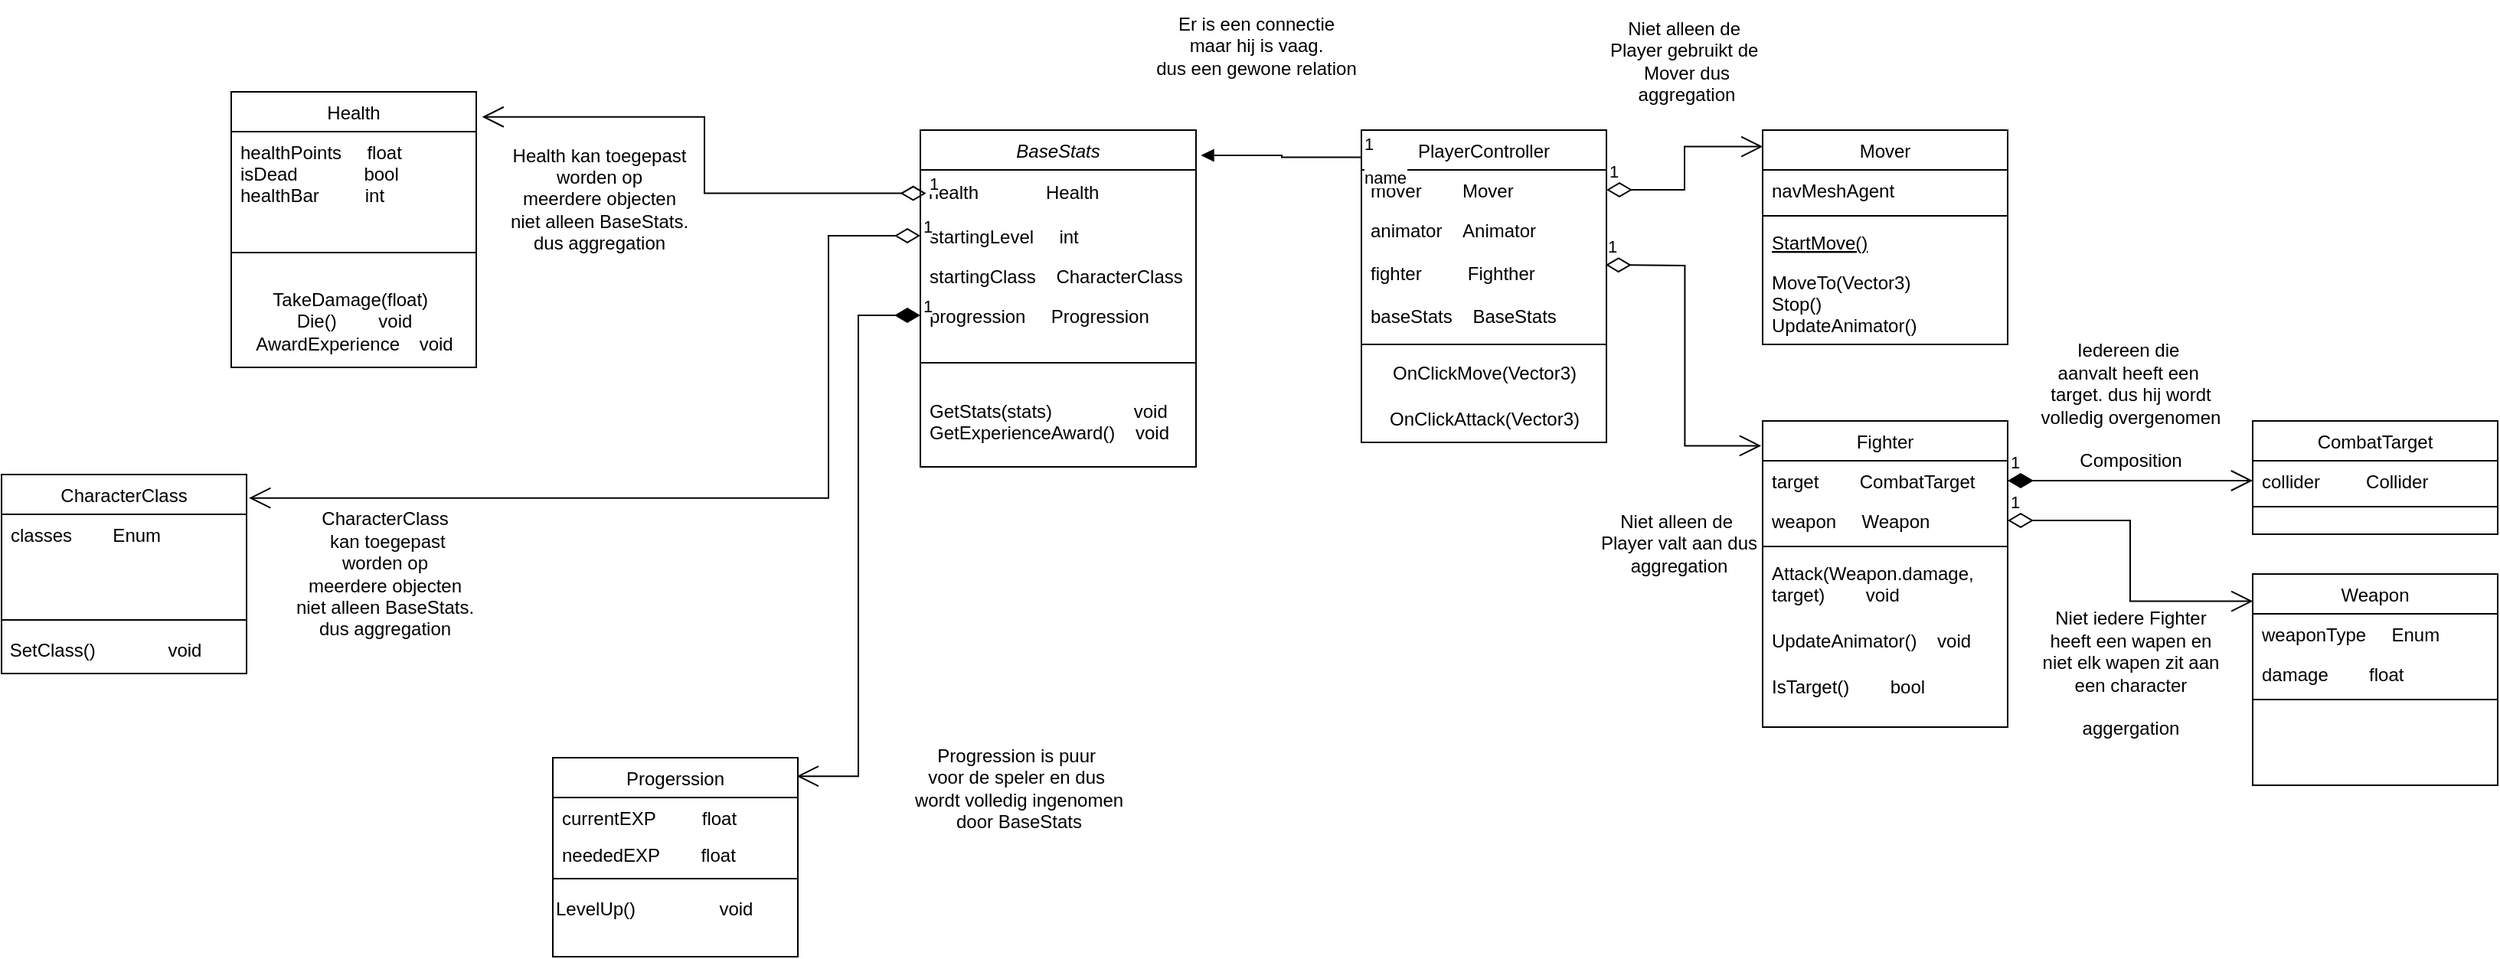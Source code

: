 <mxfile version="24.9.2">
  <diagram id="C5RBs43oDa-KdzZeNtuy" name="Page-1">
    <mxGraphModel dx="2327" dy="807" grid="1" gridSize="10" guides="1" tooltips="1" connect="1" arrows="1" fold="1" page="1" pageScale="1" pageWidth="827" pageHeight="1169" math="0" shadow="0">
      <root>
        <mxCell id="WIyWlLk6GJQsqaUBKTNV-0" />
        <mxCell id="WIyWlLk6GJQsqaUBKTNV-1" parent="WIyWlLk6GJQsqaUBKTNV-0" />
        <mxCell id="zkfFHV4jXpPFQw0GAbJ--0" value="BaseStats" style="swimlane;fontStyle=2;align=center;verticalAlign=top;childLayout=stackLayout;horizontal=1;startSize=26;horizontalStack=0;resizeParent=1;resizeLast=0;collapsible=1;marginBottom=0;rounded=0;shadow=0;strokeWidth=1;" parent="WIyWlLk6GJQsqaUBKTNV-1" vertex="1">
          <mxGeometry x="220" y="120" width="180" height="220" as="geometry">
            <mxRectangle x="230" y="140" width="160" height="26" as="alternateBounds" />
          </mxGeometry>
        </mxCell>
        <mxCell id="NZE82BGedEOFwQ0yPbRE-1" value="&amp;nbsp;health&lt;span style=&quot;white-space: pre;&quot;&gt;&#x9;&lt;span style=&quot;white-space: pre;&quot;&gt;&#x9;&lt;/span&gt;Health&lt;/span&gt;" style="text;html=1;align=left;verticalAlign=middle;resizable=0;points=[];autosize=1;strokeColor=none;fillColor=none;" parent="zkfFHV4jXpPFQw0GAbJ--0" vertex="1">
          <mxGeometry y="26" width="180" height="30" as="geometry" />
        </mxCell>
        <mxCell id="zkfFHV4jXpPFQw0GAbJ--1" value="startingLevel     int" style="text;align=left;verticalAlign=top;spacingLeft=4;spacingRight=4;overflow=hidden;rotatable=0;points=[[0,0.5],[1,0.5]];portConstraint=eastwest;" parent="zkfFHV4jXpPFQw0GAbJ--0" vertex="1">
          <mxGeometry y="56" width="180" height="26" as="geometry" />
        </mxCell>
        <mxCell id="zkfFHV4jXpPFQw0GAbJ--2" value="startingClass    CharacterClass" style="text;align=left;verticalAlign=top;spacingLeft=4;spacingRight=4;overflow=hidden;rotatable=0;points=[[0,0.5],[1,0.5]];portConstraint=eastwest;rounded=0;shadow=0;html=0;" parent="zkfFHV4jXpPFQw0GAbJ--0" vertex="1">
          <mxGeometry y="82" width="180" height="26" as="geometry" />
        </mxCell>
        <mxCell id="zkfFHV4jXpPFQw0GAbJ--3" value="progression     Progression" style="text;align=left;verticalAlign=top;spacingLeft=4;spacingRight=4;overflow=hidden;rotatable=0;points=[[0,0.5],[1,0.5]];portConstraint=eastwest;rounded=0;shadow=0;html=0;" parent="zkfFHV4jXpPFQw0GAbJ--0" vertex="1">
          <mxGeometry y="108" width="180" height="26" as="geometry" />
        </mxCell>
        <mxCell id="zkfFHV4jXpPFQw0GAbJ--4" value="" style="line;html=1;strokeWidth=1;align=left;verticalAlign=middle;spacingTop=-1;spacingLeft=3;spacingRight=3;rotatable=0;labelPosition=right;points=[];portConstraint=eastwest;" parent="zkfFHV4jXpPFQw0GAbJ--0" vertex="1">
          <mxGeometry y="134" width="180" height="36" as="geometry" />
        </mxCell>
        <mxCell id="zkfFHV4jXpPFQw0GAbJ--5" value="GetStats(stats)                void&#xa;GetExperienceAward()    void" style="text;align=left;verticalAlign=top;spacingLeft=4;spacingRight=4;overflow=hidden;rotatable=0;points=[[0,0.5],[1,0.5]];portConstraint=eastwest;" parent="zkfFHV4jXpPFQw0GAbJ--0" vertex="1">
          <mxGeometry y="170" width="180" height="48" as="geometry" />
        </mxCell>
        <mxCell id="zkfFHV4jXpPFQw0GAbJ--6" value="Mover" style="swimlane;fontStyle=0;align=center;verticalAlign=top;childLayout=stackLayout;horizontal=1;startSize=26;horizontalStack=0;resizeParent=1;resizeLast=0;collapsible=1;marginBottom=0;rounded=0;shadow=0;strokeWidth=1;" parent="WIyWlLk6GJQsqaUBKTNV-1" vertex="1">
          <mxGeometry x="770" y="120" width="160" height="140" as="geometry">
            <mxRectangle x="130" y="380" width="160" height="26" as="alternateBounds" />
          </mxGeometry>
        </mxCell>
        <mxCell id="zkfFHV4jXpPFQw0GAbJ--7" value="navMeshAgent" style="text;align=left;verticalAlign=top;spacingLeft=4;spacingRight=4;overflow=hidden;rotatable=0;points=[[0,0.5],[1,0.5]];portConstraint=eastwest;" parent="zkfFHV4jXpPFQw0GAbJ--6" vertex="1">
          <mxGeometry y="26" width="160" height="26" as="geometry" />
        </mxCell>
        <mxCell id="zkfFHV4jXpPFQw0GAbJ--9" value="" style="line;html=1;strokeWidth=1;align=left;verticalAlign=middle;spacingTop=-1;spacingLeft=3;spacingRight=3;rotatable=0;labelPosition=right;points=[];portConstraint=eastwest;" parent="zkfFHV4jXpPFQw0GAbJ--6" vertex="1">
          <mxGeometry y="52" width="160" height="8" as="geometry" />
        </mxCell>
        <mxCell id="zkfFHV4jXpPFQw0GAbJ--10" value="StartMove()" style="text;align=left;verticalAlign=top;spacingLeft=4;spacingRight=4;overflow=hidden;rotatable=0;points=[[0,0.5],[1,0.5]];portConstraint=eastwest;fontStyle=4" parent="zkfFHV4jXpPFQw0GAbJ--6" vertex="1">
          <mxGeometry y="60" width="160" height="26" as="geometry" />
        </mxCell>
        <mxCell id="zkfFHV4jXpPFQw0GAbJ--11" value="MoveTo(Vector3)&#xa;Stop()&#xa;UpdateAnimator()" style="text;align=left;verticalAlign=top;spacingLeft=4;spacingRight=4;overflow=hidden;rotatable=0;points=[[0,0.5],[1,0.5]];portConstraint=eastwest;" parent="zkfFHV4jXpPFQw0GAbJ--6" vertex="1">
          <mxGeometry y="86" width="160" height="54" as="geometry" />
        </mxCell>
        <mxCell id="zkfFHV4jXpPFQw0GAbJ--13" value="Health" style="swimlane;fontStyle=0;align=center;verticalAlign=top;childLayout=stackLayout;horizontal=1;startSize=26;horizontalStack=0;resizeParent=1;resizeLast=0;collapsible=1;marginBottom=0;rounded=0;shadow=0;strokeWidth=1;" parent="WIyWlLk6GJQsqaUBKTNV-1" vertex="1">
          <mxGeometry x="-230" y="95" width="160" height="180" as="geometry">
            <mxRectangle x="340" y="380" width="170" height="26" as="alternateBounds" />
          </mxGeometry>
        </mxCell>
        <mxCell id="zkfFHV4jXpPFQw0GAbJ--14" value="healthPoints     float&#xa;isDead             bool&#xa;healthBar         int" style="text;align=left;verticalAlign=top;spacingLeft=4;spacingRight=4;overflow=hidden;rotatable=0;points=[[0,0.5],[1,0.5]];portConstraint=eastwest;" parent="zkfFHV4jXpPFQw0GAbJ--13" vertex="1">
          <mxGeometry y="26" width="160" height="64" as="geometry" />
        </mxCell>
        <mxCell id="zkfFHV4jXpPFQw0GAbJ--15" value="" style="line;html=1;strokeWidth=1;align=left;verticalAlign=middle;spacingTop=-1;spacingLeft=3;spacingRight=3;rotatable=0;labelPosition=right;points=[];portConstraint=eastwest;" parent="zkfFHV4jXpPFQw0GAbJ--13" vertex="1">
          <mxGeometry y="90" width="160" height="30" as="geometry" />
        </mxCell>
        <mxCell id="NZE82BGedEOFwQ0yPbRE-0" value="TakeDamage(float)&lt;span style=&quot;white-space: pre;&quot;&gt;&#x9;&lt;/span&gt;&lt;div&gt;Die()&lt;span style=&quot;white-space: pre;&quot;&gt;&#x9;&lt;/span&gt;void&lt;/div&gt;&lt;div&gt;AwardExperience&lt;span style=&quot;white-space: pre;&quot;&gt;&#x9;&lt;/span&gt;void&lt;/div&gt;" style="text;html=1;align=center;verticalAlign=middle;resizable=0;points=[];autosize=1;strokeColor=none;fillColor=none;" parent="zkfFHV4jXpPFQw0GAbJ--13" vertex="1">
          <mxGeometry y="120" width="160" height="60" as="geometry" />
        </mxCell>
        <mxCell id="zkfFHV4jXpPFQw0GAbJ--17" value="PlayerController" style="swimlane;fontStyle=0;align=center;verticalAlign=top;childLayout=stackLayout;horizontal=1;startSize=26;horizontalStack=0;resizeParent=1;resizeLast=0;collapsible=1;marginBottom=0;rounded=0;shadow=0;strokeWidth=1;" parent="WIyWlLk6GJQsqaUBKTNV-1" vertex="1">
          <mxGeometry x="508" y="120" width="160" height="204" as="geometry">
            <mxRectangle x="550" y="140" width="160" height="26" as="alternateBounds" />
          </mxGeometry>
        </mxCell>
        <mxCell id="zkfFHV4jXpPFQw0GAbJ--18" value="mover        Mover" style="text;align=left;verticalAlign=top;spacingLeft=4;spacingRight=4;overflow=hidden;rotatable=0;points=[[0,0.5],[1,0.5]];portConstraint=eastwest;" parent="zkfFHV4jXpPFQw0GAbJ--17" vertex="1">
          <mxGeometry y="26" width="160" height="26" as="geometry" />
        </mxCell>
        <mxCell id="zkfFHV4jXpPFQw0GAbJ--19" value="animator    Animator" style="text;align=left;verticalAlign=top;spacingLeft=4;spacingRight=4;overflow=hidden;rotatable=0;points=[[0,0.5],[1,0.5]];portConstraint=eastwest;rounded=0;shadow=0;html=0;" parent="zkfFHV4jXpPFQw0GAbJ--17" vertex="1">
          <mxGeometry y="52" width="160" height="28" as="geometry" />
        </mxCell>
        <mxCell id="NZE82BGedEOFwQ0yPbRE-10" value="fighter         Fighther" style="text;align=left;verticalAlign=top;spacingLeft=4;spacingRight=4;overflow=hidden;rotatable=0;points=[[0,0.5],[1,0.5]];portConstraint=eastwest;rounded=0;shadow=0;html=0;" parent="zkfFHV4jXpPFQw0GAbJ--17" vertex="1">
          <mxGeometry y="80" width="160" height="28" as="geometry" />
        </mxCell>
        <mxCell id="NZE82BGedEOFwQ0yPbRE-51" value="baseStats    BaseStats" style="text;align=left;verticalAlign=top;spacingLeft=4;spacingRight=4;overflow=hidden;rotatable=0;points=[[0,0.5],[1,0.5]];portConstraint=eastwest;rounded=0;shadow=0;html=0;" parent="zkfFHV4jXpPFQw0GAbJ--17" vertex="1">
          <mxGeometry y="108" width="160" height="28" as="geometry" />
        </mxCell>
        <mxCell id="zkfFHV4jXpPFQw0GAbJ--23" value="" style="line;html=1;strokeWidth=1;align=left;verticalAlign=middle;spacingTop=-1;spacingLeft=3;spacingRight=3;rotatable=0;labelPosition=right;points=[];portConstraint=eastwest;" parent="zkfFHV4jXpPFQw0GAbJ--17" vertex="1">
          <mxGeometry y="136" width="160" height="8" as="geometry" />
        </mxCell>
        <mxCell id="NZE82BGedEOFwQ0yPbRE-2" value="OnClickMove(Vector3)" style="text;html=1;align=center;verticalAlign=middle;resizable=0;points=[];autosize=1;strokeColor=none;fillColor=none;" parent="zkfFHV4jXpPFQw0GAbJ--17" vertex="1">
          <mxGeometry y="144" width="160" height="30" as="geometry" />
        </mxCell>
        <mxCell id="NZE82BGedEOFwQ0yPbRE-8" value="OnClickAttack(Vector3)" style="text;html=1;align=center;verticalAlign=middle;resizable=0;points=[];autosize=1;strokeColor=none;fillColor=none;" parent="zkfFHV4jXpPFQw0GAbJ--17" vertex="1">
          <mxGeometry y="174" width="160" height="30" as="geometry" />
        </mxCell>
        <mxCell id="NZE82BGedEOFwQ0yPbRE-3" value="CharacterClass" style="swimlane;fontStyle=0;align=center;verticalAlign=top;childLayout=stackLayout;horizontal=1;startSize=26;horizontalStack=0;resizeParent=1;resizeLast=0;collapsible=1;marginBottom=0;rounded=0;shadow=0;strokeWidth=1;" parent="WIyWlLk6GJQsqaUBKTNV-1" vertex="1">
          <mxGeometry x="-380" y="345" width="160" height="130" as="geometry">
            <mxRectangle x="340" y="380" width="170" height="26" as="alternateBounds" />
          </mxGeometry>
        </mxCell>
        <mxCell id="NZE82BGedEOFwQ0yPbRE-4" value="classes        Enum" style="text;align=left;verticalAlign=top;spacingLeft=4;spacingRight=4;overflow=hidden;rotatable=0;points=[[0,0.5],[1,0.5]];portConstraint=eastwest;" parent="NZE82BGedEOFwQ0yPbRE-3" vertex="1">
          <mxGeometry y="26" width="160" height="64" as="geometry" />
        </mxCell>
        <mxCell id="NZE82BGedEOFwQ0yPbRE-5" value="" style="line;html=1;strokeWidth=1;align=left;verticalAlign=middle;spacingTop=-1;spacingLeft=3;spacingRight=3;rotatable=0;labelPosition=right;points=[];portConstraint=eastwest;" parent="NZE82BGedEOFwQ0yPbRE-3" vertex="1">
          <mxGeometry y="90" width="160" height="10" as="geometry" />
        </mxCell>
        <mxCell id="NZE82BGedEOFwQ0yPbRE-6" value="&amp;nbsp;SetClass()&lt;span style=&quot;white-space: pre;&quot;&gt;&#x9;&lt;/span&gt;&lt;span style=&quot;white-space: pre;&quot;&gt;&#x9;&lt;/span&gt;void" style="text;html=1;align=left;verticalAlign=middle;resizable=0;points=[];autosize=1;strokeColor=none;fillColor=none;" parent="NZE82BGedEOFwQ0yPbRE-3" vertex="1">
          <mxGeometry y="100" width="160" height="30" as="geometry" />
        </mxCell>
        <mxCell id="NZE82BGedEOFwQ0yPbRE-11" value="Fighter" style="swimlane;fontStyle=0;align=center;verticalAlign=top;childLayout=stackLayout;horizontal=1;startSize=26;horizontalStack=0;resizeParent=1;resizeLast=0;collapsible=1;marginBottom=0;rounded=0;shadow=0;strokeWidth=1;" parent="WIyWlLk6GJQsqaUBKTNV-1" vertex="1">
          <mxGeometry x="770" y="310" width="160" height="200" as="geometry">
            <mxRectangle x="130" y="380" width="160" height="26" as="alternateBounds" />
          </mxGeometry>
        </mxCell>
        <mxCell id="NZE82BGedEOFwQ0yPbRE-12" value="target        CombatTarget" style="text;align=left;verticalAlign=top;spacingLeft=4;spacingRight=4;overflow=hidden;rotatable=0;points=[[0,0.5],[1,0.5]];portConstraint=eastwest;" parent="NZE82BGedEOFwQ0yPbRE-11" vertex="1">
          <mxGeometry y="26" width="160" height="26" as="geometry" />
        </mxCell>
        <mxCell id="NZE82BGedEOFwQ0yPbRE-16" value="weapon     Weapon" style="text;align=left;verticalAlign=top;spacingLeft=4;spacingRight=4;overflow=hidden;rotatable=0;points=[[0,0.5],[1,0.5]];portConstraint=eastwest;" parent="NZE82BGedEOFwQ0yPbRE-11" vertex="1">
          <mxGeometry y="52" width="160" height="26" as="geometry" />
        </mxCell>
        <mxCell id="NZE82BGedEOFwQ0yPbRE-13" value="" style="line;html=1;strokeWidth=1;align=left;verticalAlign=middle;spacingTop=-1;spacingLeft=3;spacingRight=3;rotatable=0;labelPosition=right;points=[];portConstraint=eastwest;" parent="NZE82BGedEOFwQ0yPbRE-11" vertex="1">
          <mxGeometry y="78" width="160" height="8" as="geometry" />
        </mxCell>
        <mxCell id="NZE82BGedEOFwQ0yPbRE-14" value="Attack(Weapon.damage, &#xa;target)        void" style="text;align=left;verticalAlign=top;spacingLeft=4;spacingRight=4;overflow=hidden;rotatable=0;points=[[0,0.5],[1,0.5]];portConstraint=eastwest;fontStyle=0" parent="NZE82BGedEOFwQ0yPbRE-11" vertex="1">
          <mxGeometry y="86" width="160" height="44" as="geometry" />
        </mxCell>
        <mxCell id="NZE82BGedEOFwQ0yPbRE-17" value="UpdateAnimator()    void" style="text;align=left;verticalAlign=top;spacingLeft=4;spacingRight=4;overflow=hidden;rotatable=0;points=[[0,0.5],[1,0.5]];portConstraint=eastwest;fontStyle=0" parent="NZE82BGedEOFwQ0yPbRE-11" vertex="1">
          <mxGeometry y="130" width="160" height="30" as="geometry" />
        </mxCell>
        <mxCell id="NZE82BGedEOFwQ0yPbRE-34" value="IsTarget()        bool" style="text;align=left;verticalAlign=top;spacingLeft=4;spacingRight=4;overflow=hidden;rotatable=0;points=[[0,0.5],[1,0.5]];portConstraint=eastwest;fontStyle=0" parent="NZE82BGedEOFwQ0yPbRE-11" vertex="1">
          <mxGeometry y="160" width="160" height="30" as="geometry" />
        </mxCell>
        <mxCell id="NZE82BGedEOFwQ0yPbRE-19" value="CombatTarget" style="swimlane;fontStyle=0;align=center;verticalAlign=top;childLayout=stackLayout;horizontal=1;startSize=26;horizontalStack=0;resizeParent=1;resizeLast=0;collapsible=1;marginBottom=0;rounded=0;shadow=0;strokeWidth=1;" parent="WIyWlLk6GJQsqaUBKTNV-1" vertex="1">
          <mxGeometry x="1090" y="310" width="160" height="74" as="geometry">
            <mxRectangle x="130" y="380" width="160" height="26" as="alternateBounds" />
          </mxGeometry>
        </mxCell>
        <mxCell id="NZE82BGedEOFwQ0yPbRE-21" value="collider         Collider" style="text;align=left;verticalAlign=top;spacingLeft=4;spacingRight=4;overflow=hidden;rotatable=0;points=[[0,0.5],[1,0.5]];portConstraint=eastwest;" parent="NZE82BGedEOFwQ0yPbRE-19" vertex="1">
          <mxGeometry y="26" width="160" height="26" as="geometry" />
        </mxCell>
        <mxCell id="NZE82BGedEOFwQ0yPbRE-22" value="" style="line;html=1;strokeWidth=1;align=left;verticalAlign=middle;spacingTop=-1;spacingLeft=3;spacingRight=3;rotatable=0;labelPosition=right;points=[];portConstraint=eastwest;" parent="NZE82BGedEOFwQ0yPbRE-19" vertex="1">
          <mxGeometry y="52" width="160" height="8" as="geometry" />
        </mxCell>
        <mxCell id="NZE82BGedEOFwQ0yPbRE-25" value="Weapon" style="swimlane;fontStyle=0;align=center;verticalAlign=top;childLayout=stackLayout;horizontal=1;startSize=26;horizontalStack=0;resizeParent=1;resizeLast=0;collapsible=1;marginBottom=0;rounded=0;shadow=0;strokeWidth=1;" parent="WIyWlLk6GJQsqaUBKTNV-1" vertex="1">
          <mxGeometry x="1090" y="410" width="160" height="138" as="geometry">
            <mxRectangle x="130" y="380" width="160" height="26" as="alternateBounds" />
          </mxGeometry>
        </mxCell>
        <mxCell id="NZE82BGedEOFwQ0yPbRE-26" value="weaponType     Enum" style="text;align=left;verticalAlign=top;spacingLeft=4;spacingRight=4;overflow=hidden;rotatable=0;points=[[0,0.5],[1,0.5]];portConstraint=eastwest;" parent="NZE82BGedEOFwQ0yPbRE-25" vertex="1">
          <mxGeometry y="26" width="160" height="26" as="geometry" />
        </mxCell>
        <mxCell id="NZE82BGedEOFwQ0yPbRE-27" value="damage        float" style="text;align=left;verticalAlign=top;spacingLeft=4;spacingRight=4;overflow=hidden;rotatable=0;points=[[0,0.5],[1,0.5]];portConstraint=eastwest;" parent="NZE82BGedEOFwQ0yPbRE-25" vertex="1">
          <mxGeometry y="52" width="160" height="26" as="geometry" />
        </mxCell>
        <mxCell id="NZE82BGedEOFwQ0yPbRE-28" value="" style="line;html=1;strokeWidth=1;align=left;verticalAlign=middle;spacingTop=-1;spacingLeft=3;spacingRight=3;rotatable=0;labelPosition=right;points=[];portConstraint=eastwest;" parent="NZE82BGedEOFwQ0yPbRE-25" vertex="1">
          <mxGeometry y="78" width="160" height="8" as="geometry" />
        </mxCell>
        <mxCell id="NZE82BGedEOFwQ0yPbRE-35" value="Progerssion" style="swimlane;fontStyle=0;align=center;verticalAlign=top;childLayout=stackLayout;horizontal=1;startSize=26;horizontalStack=0;resizeParent=1;resizeLast=0;collapsible=1;marginBottom=0;rounded=0;shadow=0;strokeWidth=1;" parent="WIyWlLk6GJQsqaUBKTNV-1" vertex="1">
          <mxGeometry x="-20" y="530" width="160" height="130" as="geometry">
            <mxRectangle x="340" y="380" width="170" height="26" as="alternateBounds" />
          </mxGeometry>
        </mxCell>
        <mxCell id="NZE82BGedEOFwQ0yPbRE-36" value="currentEXP         float" style="text;align=left;verticalAlign=top;spacingLeft=4;spacingRight=4;overflow=hidden;rotatable=0;points=[[0,0.5],[1,0.5]];portConstraint=eastwest;" parent="NZE82BGedEOFwQ0yPbRE-35" vertex="1">
          <mxGeometry y="26" width="160" height="24" as="geometry" />
        </mxCell>
        <mxCell id="NZE82BGedEOFwQ0yPbRE-39" value="neededEXP        float" style="text;align=left;verticalAlign=top;spacingLeft=4;spacingRight=4;overflow=hidden;rotatable=0;points=[[0,0.5],[1,0.5]];portConstraint=eastwest;" parent="NZE82BGedEOFwQ0yPbRE-35" vertex="1">
          <mxGeometry y="50" width="160" height="24" as="geometry" />
        </mxCell>
        <mxCell id="NZE82BGedEOFwQ0yPbRE-37" value="" style="line;html=1;strokeWidth=1;align=left;verticalAlign=middle;spacingTop=-1;spacingLeft=3;spacingRight=3;rotatable=0;labelPosition=right;points=[];portConstraint=eastwest;" parent="NZE82BGedEOFwQ0yPbRE-35" vertex="1">
          <mxGeometry y="74" width="160" height="10" as="geometry" />
        </mxCell>
        <mxCell id="NZE82BGedEOFwQ0yPbRE-38" value="LevelUp()&lt;span style=&quot;white-space: pre;&quot;&gt;&#x9;&lt;span style=&quot;white-space: pre;&quot;&gt;&#x9;&lt;/span&gt;void&lt;/span&gt;" style="text;html=1;align=left;verticalAlign=middle;resizable=0;points=[];autosize=1;strokeColor=none;fillColor=none;" parent="NZE82BGedEOFwQ0yPbRE-35" vertex="1">
          <mxGeometry y="84" width="160" height="30" as="geometry" />
        </mxCell>
        <mxCell id="NZE82BGedEOFwQ0yPbRE-40" value="1" style="endArrow=open;html=1;endSize=12;startArrow=diamondThin;startSize=14;startFill=0;edgeStyle=orthogonalEdgeStyle;align=left;verticalAlign=bottom;rounded=0;exitX=1;exitY=0.5;exitDx=0;exitDy=0;entryX=0.001;entryY=0.077;entryDx=0;entryDy=0;entryPerimeter=0;" parent="WIyWlLk6GJQsqaUBKTNV-1" source="zkfFHV4jXpPFQw0GAbJ--18" target="zkfFHV4jXpPFQw0GAbJ--6" edge="1">
          <mxGeometry x="-1" y="3" relative="1" as="geometry">
            <mxPoint x="660" y="150" as="sourcePoint" />
            <mxPoint x="760" y="139" as="targetPoint" />
          </mxGeometry>
        </mxCell>
        <mxCell id="NZE82BGedEOFwQ0yPbRE-41" value="1" style="endArrow=open;html=1;endSize=12;startArrow=diamondThin;startSize=14;startFill=0;edgeStyle=orthogonalEdgeStyle;align=left;verticalAlign=bottom;rounded=0;exitX=1;exitY=0.5;exitDx=0;exitDy=0;entryX=-0.006;entryY=0.081;entryDx=0;entryDy=0;entryPerimeter=0;" parent="WIyWlLk6GJQsqaUBKTNV-1" target="NZE82BGedEOFwQ0yPbRE-11" edge="1">
          <mxGeometry x="-1" y="3" relative="1" as="geometry">
            <mxPoint x="667.43" y="208" as="sourcePoint" />
            <mxPoint x="769.43" y="180" as="targetPoint" />
          </mxGeometry>
        </mxCell>
        <mxCell id="NZE82BGedEOFwQ0yPbRE-46" value="1" style="endArrow=open;html=1;endSize=12;startArrow=diamondThin;startSize=14;startFill=0;edgeStyle=elbowEdgeStyle;align=left;verticalAlign=bottom;rounded=0;exitX=0.021;exitY=0.51;exitDx=0;exitDy=0;entryX=1.024;entryY=0.091;entryDx=0;entryDy=0;entryPerimeter=0;exitPerimeter=0;" parent="WIyWlLk6GJQsqaUBKTNV-1" source="NZE82BGedEOFwQ0yPbRE-1" target="zkfFHV4jXpPFQw0GAbJ--13" edge="1">
          <mxGeometry x="-1" y="3" relative="1" as="geometry">
            <mxPoint x="678" y="169" as="sourcePoint" />
            <mxPoint x="780" y="141" as="targetPoint" />
          </mxGeometry>
        </mxCell>
        <mxCell id="NZE82BGedEOFwQ0yPbRE-47" value="1" style="endArrow=open;html=1;endSize=12;startArrow=diamondThin;startSize=14;startFill=1;edgeStyle=elbowEdgeStyle;align=left;verticalAlign=bottom;rounded=0;exitX=0;exitY=0.5;exitDx=0;exitDy=0;entryX=0.996;entryY=0.093;entryDx=0;entryDy=0;entryPerimeter=0;" parent="WIyWlLk6GJQsqaUBKTNV-1" source="zkfFHV4jXpPFQw0GAbJ--3" target="NZE82BGedEOFwQ0yPbRE-35" edge="1">
          <mxGeometry x="-1" y="3" relative="1" as="geometry">
            <mxPoint x="290" y="320" as="sourcePoint" />
            <mxPoint x="450" y="320" as="targetPoint" />
          </mxGeometry>
        </mxCell>
        <mxCell id="NZE82BGedEOFwQ0yPbRE-48" value="1" style="endArrow=open;html=1;endSize=12;startArrow=diamondThin;startSize=14;startFill=0;edgeStyle=orthogonalEdgeStyle;align=left;verticalAlign=bottom;rounded=0;exitX=1;exitY=0.5;exitDx=0;exitDy=0;entryX=0.001;entryY=0.129;entryDx=0;entryDy=0;entryPerimeter=0;" parent="WIyWlLk6GJQsqaUBKTNV-1" source="NZE82BGedEOFwQ0yPbRE-16" target="NZE82BGedEOFwQ0yPbRE-25" edge="1">
          <mxGeometry x="-1" y="3" relative="1" as="geometry">
            <mxPoint x="930" y="450" as="sourcePoint" />
            <mxPoint x="1031.57" y="568" as="targetPoint" />
          </mxGeometry>
        </mxCell>
        <mxCell id="NZE82BGedEOFwQ0yPbRE-49" value="name" style="endArrow=block;endFill=1;html=1;edgeStyle=elbowEdgeStyle;align=left;verticalAlign=top;rounded=0;exitX=0.003;exitY=0.087;exitDx=0;exitDy=0;exitPerimeter=0;entryX=1.018;entryY=0.075;entryDx=0;entryDy=0;entryPerimeter=0;" parent="WIyWlLk6GJQsqaUBKTNV-1" source="zkfFHV4jXpPFQw0GAbJ--17" target="zkfFHV4jXpPFQw0GAbJ--0" edge="1">
          <mxGeometry x="-1" relative="1" as="geometry">
            <mxPoint x="570" y="320" as="sourcePoint" />
            <mxPoint x="730" y="320" as="targetPoint" />
          </mxGeometry>
        </mxCell>
        <mxCell id="NZE82BGedEOFwQ0yPbRE-50" value="1" style="edgeLabel;resizable=0;html=1;align=left;verticalAlign=bottom;" parent="NZE82BGedEOFwQ0yPbRE-49" connectable="0" vertex="1">
          <mxGeometry x="-1" relative="1" as="geometry" />
        </mxCell>
        <mxCell id="8Y0I6bw0QDP8_toTZLwj-0" value="1" style="endArrow=open;html=1;endSize=12;startArrow=diamondThin;startSize=14;startFill=0;edgeStyle=elbowEdgeStyle;align=left;verticalAlign=bottom;rounded=0;exitX=0;exitY=0.5;exitDx=0;exitDy=0;entryX=1.01;entryY=0.118;entryDx=0;entryDy=0;entryPerimeter=0;" edge="1" parent="WIyWlLk6GJQsqaUBKTNV-1" source="zkfFHV4jXpPFQw0GAbJ--1" target="NZE82BGedEOFwQ0yPbRE-3">
          <mxGeometry x="-1" y="3" relative="1" as="geometry">
            <mxPoint x="234" y="171" as="sourcePoint" />
            <mxPoint x="154" y="146" as="targetPoint" />
            <Array as="points">
              <mxPoint x="160" y="290" />
            </Array>
          </mxGeometry>
        </mxCell>
        <mxCell id="8Y0I6bw0QDP8_toTZLwj-1" value="Health kan toegepast&lt;div&gt;&amp;nbsp;worden op&amp;nbsp;&lt;div&gt;meerdere objecten&lt;/div&gt;&lt;/div&gt;&lt;div&gt;niet alleen BaseStats.&lt;/div&gt;&lt;div&gt;dus aggregation&lt;/div&gt;" style="text;html=1;align=center;verticalAlign=middle;resizable=0;points=[];autosize=1;strokeColor=none;fillColor=none;" vertex="1" parent="WIyWlLk6GJQsqaUBKTNV-1">
          <mxGeometry x="-60" y="120" width="140" height="90" as="geometry" />
        </mxCell>
        <mxCell id="8Y0I6bw0QDP8_toTZLwj-2" value="CharacterClass&lt;div&gt;&amp;nbsp;kan toegepast&lt;div&gt;&amp;nbsp;worden op&amp;nbsp;&lt;div&gt;meerdere objecten&lt;/div&gt;&lt;/div&gt;&lt;div&gt;niet alleen BaseStats.&lt;/div&gt;&lt;div&gt;dus aggregation&lt;/div&gt;&lt;/div&gt;" style="text;html=1;align=center;verticalAlign=middle;resizable=0;points=[];autosize=1;strokeColor=none;fillColor=none;" vertex="1" parent="WIyWlLk6GJQsqaUBKTNV-1">
          <mxGeometry x="-200" y="360" width="140" height="100" as="geometry" />
        </mxCell>
        <mxCell id="8Y0I6bw0QDP8_toTZLwj-3" value="Progression is puur&amp;nbsp;&lt;div&gt;voor de speler en dus&amp;nbsp;&lt;/div&gt;&lt;div&gt;wordt volledig ingenomen&lt;/div&gt;&lt;div&gt;door BaseStats&lt;/div&gt;" style="text;html=1;align=center;verticalAlign=middle;resizable=0;points=[];autosize=1;strokeColor=none;fillColor=none;" vertex="1" parent="WIyWlLk6GJQsqaUBKTNV-1">
          <mxGeometry x="204" y="515" width="160" height="70" as="geometry" />
        </mxCell>
        <mxCell id="8Y0I6bw0QDP8_toTZLwj-4" value="Er is een connectie&lt;div&gt;maar hij is vaag.&lt;/div&gt;&lt;div&gt;dus een gewone relation&lt;/div&gt;" style="text;html=1;align=center;verticalAlign=middle;resizable=0;points=[];autosize=1;strokeColor=none;fillColor=none;" vertex="1" parent="WIyWlLk6GJQsqaUBKTNV-1">
          <mxGeometry x="364" y="35" width="150" height="60" as="geometry" />
        </mxCell>
        <mxCell id="8Y0I6bw0QDP8_toTZLwj-5" value="Niet alleen de&amp;nbsp;&lt;div&gt;Player gebruikt de&amp;nbsp;&lt;/div&gt;&lt;div&gt;Mover dus&lt;/div&gt;&lt;div&gt;aggregation&lt;/div&gt;" style="text;html=1;align=center;verticalAlign=middle;resizable=0;points=[];autosize=1;strokeColor=none;fillColor=none;" vertex="1" parent="WIyWlLk6GJQsqaUBKTNV-1">
          <mxGeometry x="660" y="40" width="120" height="70" as="geometry" />
        </mxCell>
        <mxCell id="8Y0I6bw0QDP8_toTZLwj-6" value="Niet alleen de&amp;nbsp;&lt;div&gt;Player valt aan d&lt;span style=&quot;background-color: initial;&quot;&gt;us&lt;/span&gt;&lt;/div&gt;&lt;div&gt;aggregation&lt;/div&gt;" style="text;html=1;align=center;verticalAlign=middle;resizable=0;points=[];autosize=1;strokeColor=none;fillColor=none;" vertex="1" parent="WIyWlLk6GJQsqaUBKTNV-1">
          <mxGeometry x="650" y="360" width="130" height="60" as="geometry" />
        </mxCell>
        <mxCell id="8Y0I6bw0QDP8_toTZLwj-7" value="Iedereen die&amp;nbsp;&lt;div&gt;aanvalt heeft een&amp;nbsp;&lt;/div&gt;&lt;div&gt;target. dus hij wordt&lt;/div&gt;&lt;div&gt;volledig overgenomen&lt;/div&gt;&lt;div&gt;&lt;br&gt;&lt;/div&gt;&lt;div&gt;Composition&lt;/div&gt;" style="text;html=1;align=center;verticalAlign=middle;resizable=0;points=[];autosize=1;strokeColor=none;fillColor=none;" vertex="1" parent="WIyWlLk6GJQsqaUBKTNV-1">
          <mxGeometry x="940" y="250" width="140" height="100" as="geometry" />
        </mxCell>
        <mxCell id="8Y0I6bw0QDP8_toTZLwj-8" value="1" style="endArrow=open;html=1;endSize=12;startArrow=diamondThin;startSize=14;startFill=1;edgeStyle=elbowEdgeStyle;align=left;verticalAlign=bottom;rounded=0;exitX=1;exitY=0.5;exitDx=0;exitDy=0;entryX=0;entryY=0.5;entryDx=0;entryDy=0;" edge="1" parent="WIyWlLk6GJQsqaUBKTNV-1" source="NZE82BGedEOFwQ0yPbRE-12" target="NZE82BGedEOFwQ0yPbRE-21">
          <mxGeometry x="-1" y="3" relative="1" as="geometry">
            <mxPoint x="721" y="424.5" as="sourcePoint" />
            <mxPoint x="640" y="725.5" as="targetPoint" />
          </mxGeometry>
        </mxCell>
        <mxCell id="8Y0I6bw0QDP8_toTZLwj-9" value="Niet iedere Fighter&lt;div&gt;heeft een wapen en&lt;/div&gt;&lt;div&gt;niet elk wapen zit aan&lt;/div&gt;&lt;div&gt;een character&lt;/div&gt;&lt;div&gt;&lt;br&gt;&lt;/div&gt;&lt;div&gt;aggergation&lt;/div&gt;" style="text;html=1;align=center;verticalAlign=middle;resizable=0;points=[];autosize=1;strokeColor=none;fillColor=none;" vertex="1" parent="WIyWlLk6GJQsqaUBKTNV-1">
          <mxGeometry x="940" y="425" width="140" height="100" as="geometry" />
        </mxCell>
      </root>
    </mxGraphModel>
  </diagram>
</mxfile>
